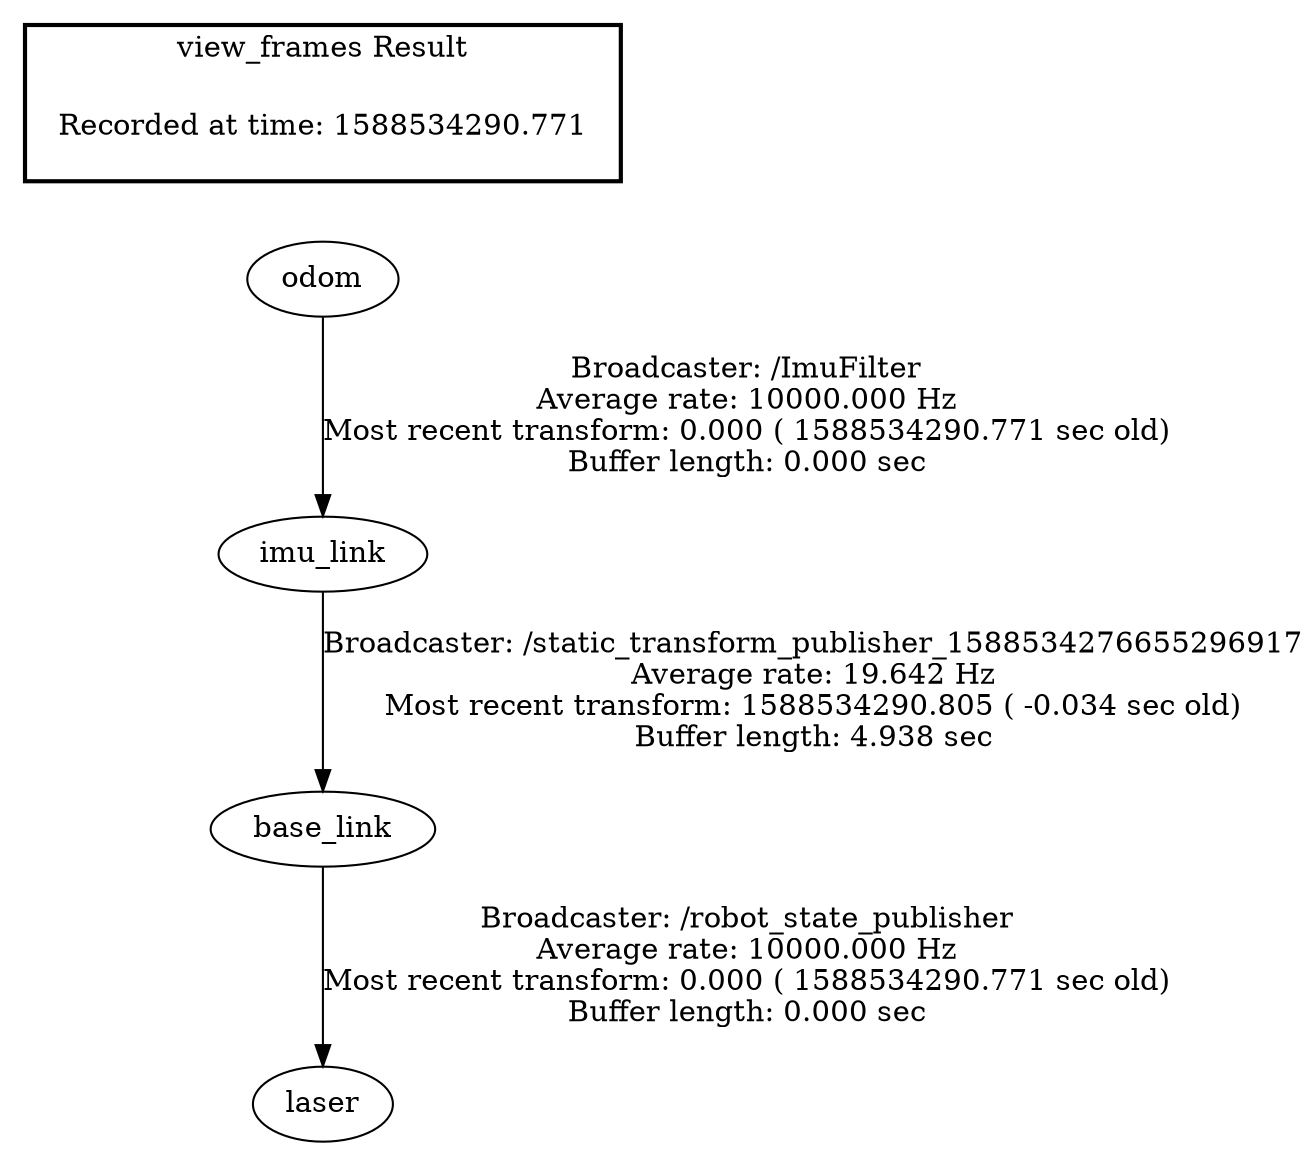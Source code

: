 digraph G {
"odom" -> "imu_link"[label="Broadcaster: /ImuFilter\nAverage rate: 10000.000 Hz\nMost recent transform: 0.000 ( 1588534290.771 sec old)\nBuffer length: 0.000 sec\n"];
"imu_link" -> "base_link"[label="Broadcaster: /static_transform_publisher_1588534276655296917\nAverage rate: 19.642 Hz\nMost recent transform: 1588534290.805 ( -0.034 sec old)\nBuffer length: 4.938 sec\n"];
"base_link" -> "laser"[label="Broadcaster: /robot_state_publisher\nAverage rate: 10000.000 Hz\nMost recent transform: 0.000 ( 1588534290.771 sec old)\nBuffer length: 0.000 sec\n"];
edge [style=invis];
 subgraph cluster_legend { style=bold; color=black; label ="view_frames Result";
"Recorded at time: 1588534290.771"[ shape=plaintext ] ;
 }->"odom";
}